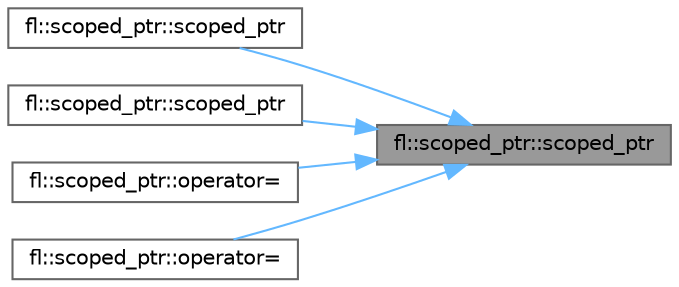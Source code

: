 digraph "fl::scoped_ptr::scoped_ptr"
{
 // LATEX_PDF_SIZE
  bgcolor="transparent";
  edge [fontname=Helvetica,fontsize=10,labelfontname=Helvetica,labelfontsize=10];
  node [fontname=Helvetica,fontsize=10,shape=box,height=0.2,width=0.4];
  rankdir="RL";
  Node1 [id="Node000001",label="fl::scoped_ptr::scoped_ptr",height=0.2,width=0.4,color="gray40", fillcolor="grey60", style="filled", fontcolor="black",tooltip=" "];
  Node1 -> Node2 [id="edge1_Node000001_Node000002",dir="back",color="steelblue1",style="solid",tooltip=" "];
  Node2 [id="Node000002",label="fl::scoped_ptr::scoped_ptr",height=0.2,width=0.4,color="grey40", fillcolor="white", style="filled",URL="$df/d0b/classfl_1_1scoped__ptr_afc486a391ed93aaae8f9cf1f7f7681fc.html#afc486a391ed93aaae8f9cf1f7f7681fc",tooltip=" "];
  Node1 -> Node3 [id="edge2_Node000001_Node000003",dir="back",color="steelblue1",style="solid",tooltip=" "];
  Node3 [id="Node000003",label="fl::scoped_ptr::scoped_ptr",height=0.2,width=0.4,color="grey40", fillcolor="white", style="filled",URL="$df/d0b/classfl_1_1scoped__ptr_a7817816fd245fe578b3cfd3e37e8e7cf.html#a7817816fd245fe578b3cfd3e37e8e7cf",tooltip=" "];
  Node1 -> Node4 [id="edge3_Node000001_Node000004",dir="back",color="steelblue1",style="solid",tooltip=" "];
  Node4 [id="Node000004",label="fl::scoped_ptr::operator=",height=0.2,width=0.4,color="grey40", fillcolor="white", style="filled",URL="$df/d0b/classfl_1_1scoped__ptr_aa401ddf3247fb558f368fde543a81bed.html#aa401ddf3247fb558f368fde543a81bed",tooltip=" "];
  Node1 -> Node5 [id="edge4_Node000001_Node000005",dir="back",color="steelblue1",style="solid",tooltip=" "];
  Node5 [id="Node000005",label="fl::scoped_ptr::operator=",height=0.2,width=0.4,color="grey40", fillcolor="white", style="filled",URL="$df/d0b/classfl_1_1scoped__ptr_a4ac3c35763cd13b72c771272505ab5ca.html#a4ac3c35763cd13b72c771272505ab5ca",tooltip=" "];
}

